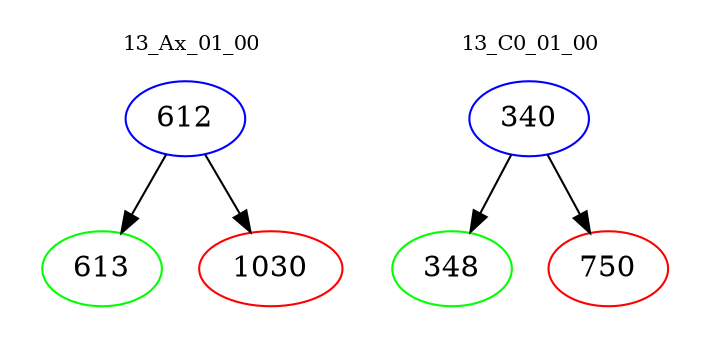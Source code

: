 digraph{
subgraph cluster_0 {
color = white
label = "13_Ax_01_00";
fontsize=10;
T0_612 [label="612", color="blue"]
T0_612 -> T0_613 [color="black"]
T0_613 [label="613", color="green"]
T0_612 -> T0_1030 [color="black"]
T0_1030 [label="1030", color="red"]
}
subgraph cluster_1 {
color = white
label = "13_C0_01_00";
fontsize=10;
T1_340 [label="340", color="blue"]
T1_340 -> T1_348 [color="black"]
T1_348 [label="348", color="green"]
T1_340 -> T1_750 [color="black"]
T1_750 [label="750", color="red"]
}
}
